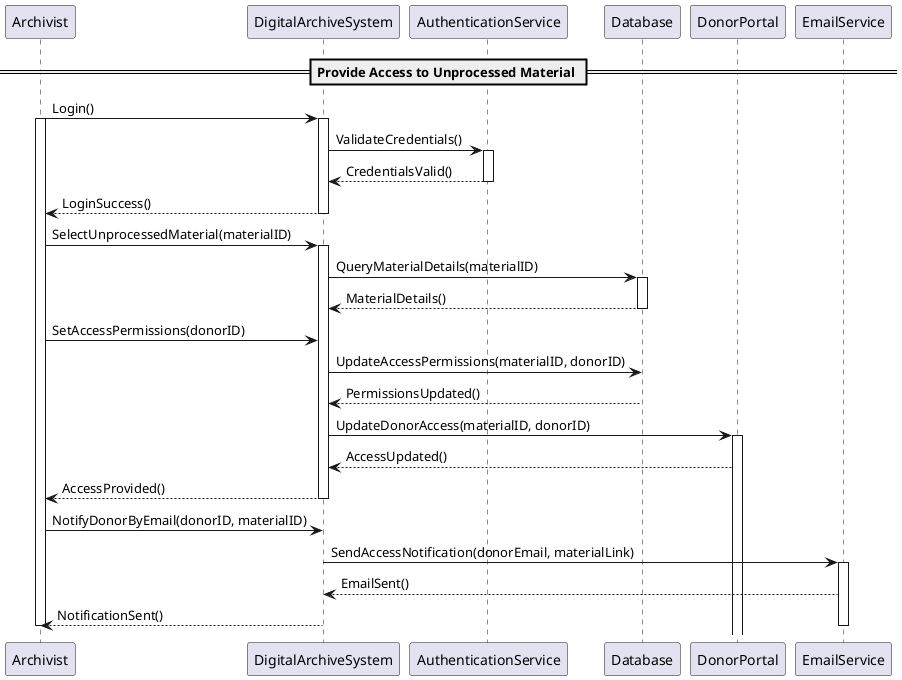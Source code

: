 @startuml
participant "Archivist" as Archivist
participant "DigitalArchiveSystem" as System
participant "AuthenticationService" as Auth
participant "Database" as DB
participant "DonorPortal" as Portal
participant "EmailService" as Email

== Provide Access to Unprocessed Material ==
Archivist -> System : Login()
activate Archivist
activate System
System -> Auth : ValidateCredentials()
activate Auth
Auth --> System : CredentialsValid()
deactivate Auth
System --> Archivist : LoginSuccess()
deactivate System

Archivist -> System : SelectUnprocessedMaterial(materialID)
activate System
System -> DB : QueryMaterialDetails(materialID)
activate DB
DB --> System : MaterialDetails()
deactivate DB

Archivist -> System : SetAccessPermissions(donorID)
System -> DB : UpdateAccessPermissions(materialID, donorID)
DB --> System : PermissionsUpdated()
deactivate DB

System -> Portal : UpdateDonorAccess(materialID, donorID)
activate Portal
Portal --> System : AccessUpdated()

System --> Archivist : AccessProvided()
deactivate System

Archivist -> System : NotifyDonorByEmail(donorID, materialID)
System -> Email : SendAccessNotification(donorEmail, materialLink)
activate Email
Email --> System : EmailSent()
System --> Archivist : NotificationSent()
deactivate Email
deactivate Archivist

@enduml